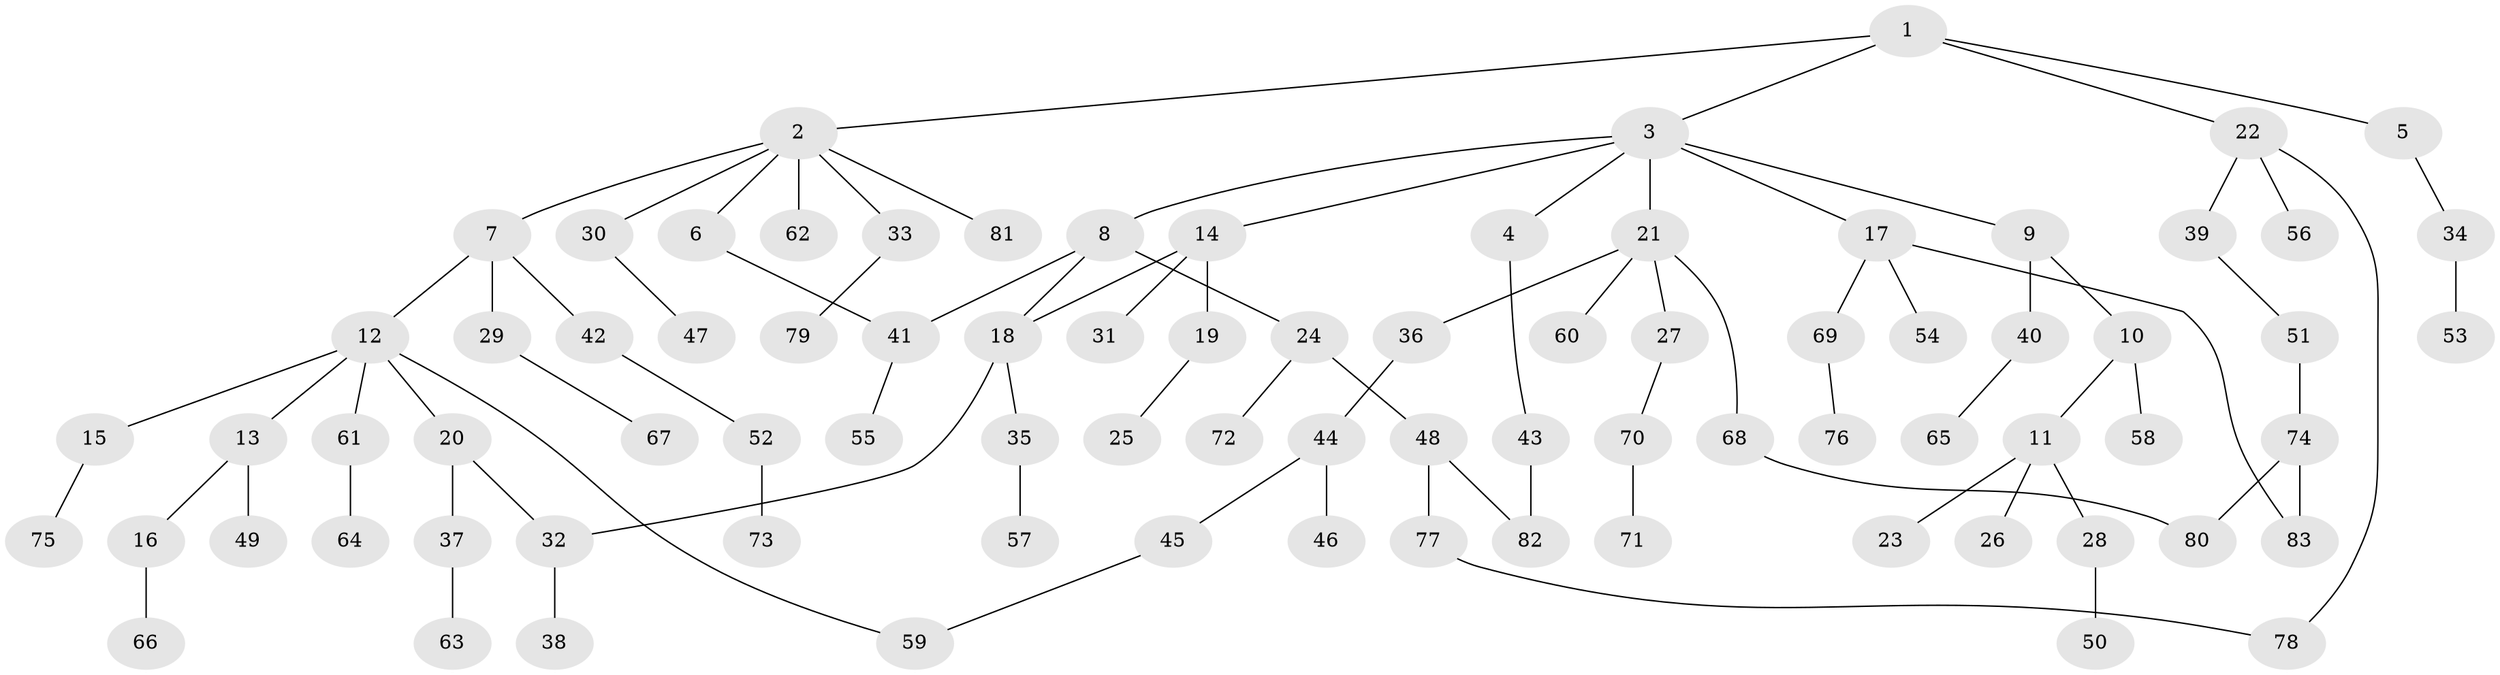 // coarse degree distribution, {2: 0.4, 8: 0.04, 1: 0.24, 3: 0.2, 4: 0.08, 5: 0.04}
// Generated by graph-tools (version 1.1) at 2025/36/03/04/25 23:36:00]
// undirected, 83 vertices, 90 edges
graph export_dot {
  node [color=gray90,style=filled];
  1;
  2;
  3;
  4;
  5;
  6;
  7;
  8;
  9;
  10;
  11;
  12;
  13;
  14;
  15;
  16;
  17;
  18;
  19;
  20;
  21;
  22;
  23;
  24;
  25;
  26;
  27;
  28;
  29;
  30;
  31;
  32;
  33;
  34;
  35;
  36;
  37;
  38;
  39;
  40;
  41;
  42;
  43;
  44;
  45;
  46;
  47;
  48;
  49;
  50;
  51;
  52;
  53;
  54;
  55;
  56;
  57;
  58;
  59;
  60;
  61;
  62;
  63;
  64;
  65;
  66;
  67;
  68;
  69;
  70;
  71;
  72;
  73;
  74;
  75;
  76;
  77;
  78;
  79;
  80;
  81;
  82;
  83;
  1 -- 2;
  1 -- 3;
  1 -- 5;
  1 -- 22;
  2 -- 6;
  2 -- 7;
  2 -- 30;
  2 -- 33;
  2 -- 62;
  2 -- 81;
  3 -- 4;
  3 -- 8;
  3 -- 9;
  3 -- 14;
  3 -- 17;
  3 -- 21;
  4 -- 43;
  5 -- 34;
  6 -- 41;
  7 -- 12;
  7 -- 29;
  7 -- 42;
  8 -- 24;
  8 -- 41;
  8 -- 18;
  9 -- 10;
  9 -- 40;
  10 -- 11;
  10 -- 58;
  11 -- 23;
  11 -- 26;
  11 -- 28;
  12 -- 13;
  12 -- 15;
  12 -- 20;
  12 -- 61;
  12 -- 59;
  13 -- 16;
  13 -- 49;
  14 -- 18;
  14 -- 19;
  14 -- 31;
  15 -- 75;
  16 -- 66;
  17 -- 54;
  17 -- 69;
  17 -- 83;
  18 -- 32;
  18 -- 35;
  19 -- 25;
  20 -- 37;
  20 -- 32;
  21 -- 27;
  21 -- 36;
  21 -- 60;
  21 -- 68;
  22 -- 39;
  22 -- 56;
  22 -- 78;
  24 -- 48;
  24 -- 72;
  27 -- 70;
  28 -- 50;
  29 -- 67;
  30 -- 47;
  32 -- 38;
  33 -- 79;
  34 -- 53;
  35 -- 57;
  36 -- 44;
  37 -- 63;
  39 -- 51;
  40 -- 65;
  41 -- 55;
  42 -- 52;
  43 -- 82;
  44 -- 45;
  44 -- 46;
  45 -- 59;
  48 -- 77;
  48 -- 82;
  51 -- 74;
  52 -- 73;
  61 -- 64;
  68 -- 80;
  69 -- 76;
  70 -- 71;
  74 -- 83;
  74 -- 80;
  77 -- 78;
}
